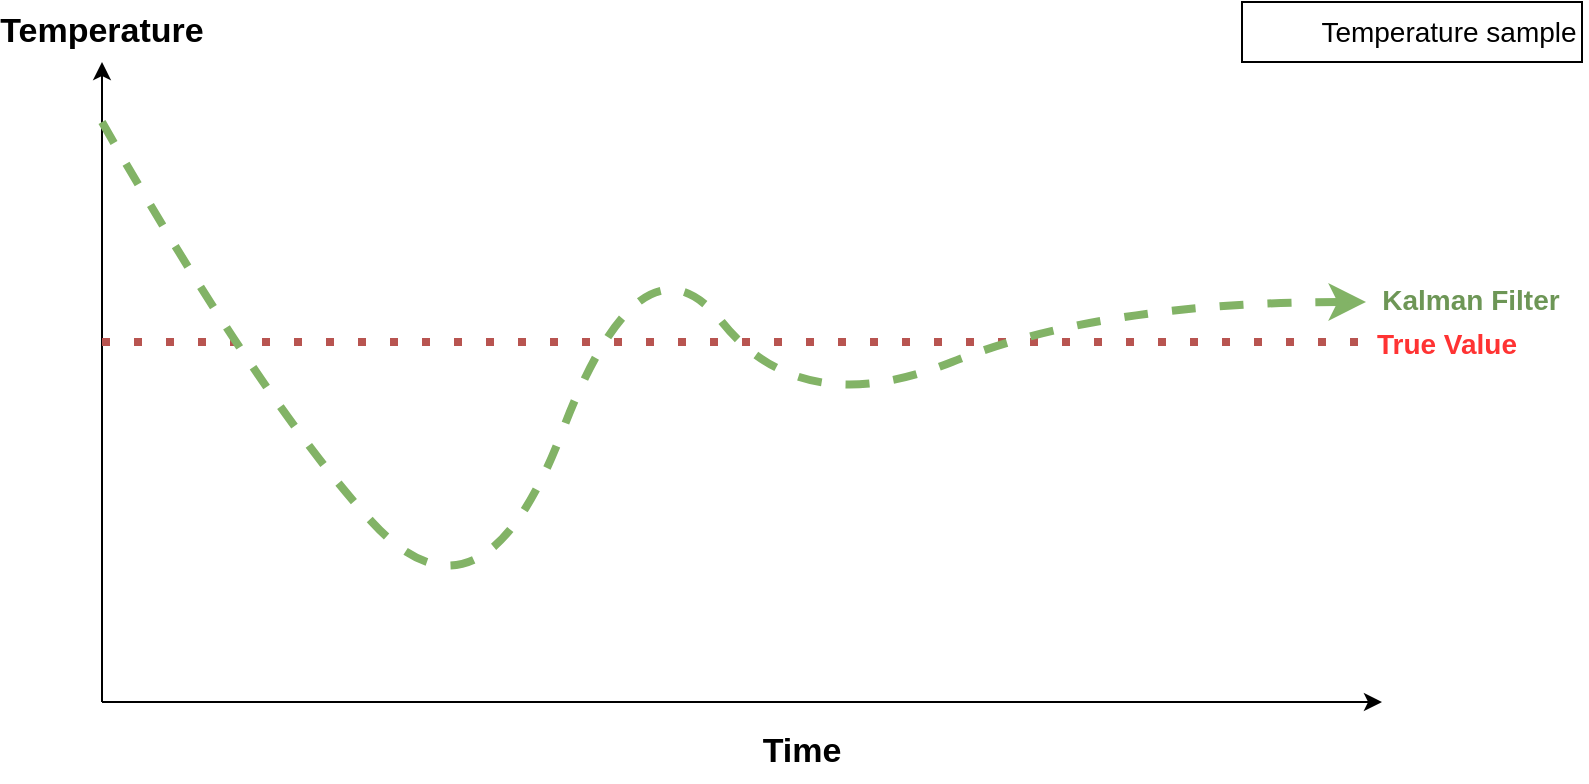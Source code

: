 <mxfile version="15.5.8" type="device"><diagram id="pddoWP3z21kAS-lDSCxY" name="Page-1"><mxGraphModel dx="1422" dy="747" grid="1" gridSize="10" guides="1" tooltips="1" connect="1" arrows="1" fold="1" page="1" pageScale="1" pageWidth="850" pageHeight="1100" math="0" shadow="0"><root><mxCell id="0"/><mxCell id="1" parent="0"/><mxCell id="SVk3B1n7rBWMW313F7Og-2" value="" style="endArrow=classic;html=1;rounded=0;" edge="1" parent="1"><mxGeometry width="50" height="50" relative="1" as="geometry"><mxPoint x="120" y="480" as="sourcePoint"/><mxPoint x="760" y="480" as="targetPoint"/></mxGeometry></mxCell><mxCell id="SVk3B1n7rBWMW313F7Og-3" value="" style="endArrow=classic;html=1;rounded=0;" edge="1" parent="1"><mxGeometry width="50" height="50" relative="1" as="geometry"><mxPoint x="120" y="480" as="sourcePoint"/><mxPoint x="120" y="160" as="targetPoint"/></mxGeometry></mxCell><mxCell id="SVk3B1n7rBWMW313F7Og-4" value="Temperature" style="text;html=1;strokeColor=none;fillColor=none;align=center;verticalAlign=middle;whiteSpace=wrap;rounded=0;fontStyle=1;fontSize=17;" vertex="1" parent="1"><mxGeometry x="90" y="130" width="60" height="30" as="geometry"/></mxCell><mxCell id="SVk3B1n7rBWMW313F7Og-5" value="Time" style="text;html=1;strokeColor=none;fillColor=none;align=center;verticalAlign=middle;whiteSpace=wrap;rounded=0;fontStyle=1;fontSize=17;" vertex="1" parent="1"><mxGeometry x="440" y="490" width="60" height="30" as="geometry"/></mxCell><mxCell id="SVk3B1n7rBWMW313F7Og-6" value="" style="endArrow=none;dashed=1;html=1;dashPattern=1 3;strokeWidth=4;rounded=0;fontSize=17;fillColor=#f8cecc;strokeColor=#b85450;" edge="1" parent="1"><mxGeometry width="50" height="50" relative="1" as="geometry"><mxPoint x="120" y="300" as="sourcePoint"/><mxPoint x="760" y="300" as="targetPoint"/></mxGeometry></mxCell><mxCell id="SVk3B1n7rBWMW313F7Og-8" value="&lt;span style=&quot;&quot;&gt;&lt;font style=&quot;font-size: 14px&quot;&gt;True Value&lt;/font&gt;&lt;/span&gt;" style="text;html=1;strokeColor=none;fillColor=none;align=center;verticalAlign=middle;whiteSpace=wrap;rounded=0;fontStyle=1;fontSize=17;fontColor=#FF3333;" vertex="1" parent="1"><mxGeometry x="740" y="286" width="105" height="30" as="geometry"/></mxCell><mxCell id="SVk3B1n7rBWMW313F7Og-9" value="" style="shape=image;html=1;verticalAlign=top;verticalLabelPosition=bottom;labelBackgroundColor=#ffffff;imageAspect=0;aspect=fixed;image=https://cdn0.iconfinder.com/data/icons/octicons/1024/x-128.png;fontSize=14;fontColor=#FF3333;fillColor=none;" vertex="1" parent="1"><mxGeometry x="150" y="360" width="20" height="20" as="geometry"/></mxCell><mxCell id="SVk3B1n7rBWMW313F7Og-11" value="" style="shape=image;html=1;verticalAlign=top;verticalLabelPosition=bottom;labelBackgroundColor=#ffffff;imageAspect=0;aspect=fixed;image=https://cdn0.iconfinder.com/data/icons/octicons/1024/x-128.png;fontSize=14;fontColor=#FF3333;fillColor=none;" vertex="1" parent="1"><mxGeometry x="190" y="260" width="20" height="20" as="geometry"/></mxCell><mxCell id="SVk3B1n7rBWMW313F7Og-12" value="" style="shape=image;html=1;verticalAlign=top;verticalLabelPosition=bottom;labelBackgroundColor=#ffffff;imageAspect=0;aspect=fixed;image=https://cdn0.iconfinder.com/data/icons/octicons/1024/x-128.png;fontSize=14;fontColor=#FF3333;fillColor=none;" vertex="1" parent="1"><mxGeometry x="230" y="410" width="20" height="20" as="geometry"/></mxCell><mxCell id="SVk3B1n7rBWMW313F7Og-13" value="" style="shape=image;html=1;verticalAlign=top;verticalLabelPosition=bottom;labelBackgroundColor=#ffffff;imageAspect=0;aspect=fixed;image=https://cdn0.iconfinder.com/data/icons/octicons/1024/x-128.png;fontSize=14;fontColor=#FF3333;fillColor=none;" vertex="1" parent="1"><mxGeometry x="270" y="210" width="20" height="20" as="geometry"/></mxCell><mxCell id="SVk3B1n7rBWMW313F7Og-14" value="" style="shape=image;html=1;verticalAlign=top;verticalLabelPosition=bottom;labelBackgroundColor=#ffffff;imageAspect=0;aspect=fixed;image=https://cdn0.iconfinder.com/data/icons/octicons/1024/x-128.png;fontSize=14;fontColor=#FF3333;fillColor=none;" vertex="1" parent="1"><mxGeometry x="310" y="310" width="20" height="20" as="geometry"/></mxCell><mxCell id="SVk3B1n7rBWMW313F7Og-15" value="" style="shape=image;html=1;verticalAlign=top;verticalLabelPosition=bottom;labelBackgroundColor=#ffffff;imageAspect=0;aspect=fixed;image=https://cdn0.iconfinder.com/data/icons/octicons/1024/x-128.png;fontSize=14;fontColor=#FF3333;fillColor=none;" vertex="1" parent="1"><mxGeometry x="350" y="170" width="20" height="20" as="geometry"/></mxCell><mxCell id="SVk3B1n7rBWMW313F7Og-16" value="" style="shape=image;html=1;verticalAlign=top;verticalLabelPosition=bottom;labelBackgroundColor=#ffffff;imageAspect=0;aspect=fixed;image=https://cdn0.iconfinder.com/data/icons/octicons/1024/x-128.png;fontSize=14;fontColor=#FF3333;fillColor=none;" vertex="1" parent="1"><mxGeometry x="390" y="340" width="20" height="20" as="geometry"/></mxCell><mxCell id="SVk3B1n7rBWMW313F7Og-17" value="" style="shape=image;html=1;verticalAlign=top;verticalLabelPosition=bottom;labelBackgroundColor=#ffffff;imageAspect=0;aspect=fixed;image=https://cdn0.iconfinder.com/data/icons/octicons/1024/x-128.png;fontSize=14;fontColor=#FF3333;fillColor=none;" vertex="1" parent="1"><mxGeometry x="430" y="390" width="20" height="20" as="geometry"/></mxCell><mxCell id="SVk3B1n7rBWMW313F7Og-18" value="" style="shape=image;html=1;verticalAlign=top;verticalLabelPosition=bottom;labelBackgroundColor=#ffffff;imageAspect=0;aspect=fixed;image=https://cdn0.iconfinder.com/data/icons/octicons/1024/x-128.png;fontSize=14;fontColor=#FF3333;fillColor=none;" vertex="1" parent="1"><mxGeometry x="470" y="390" width="20" height="20" as="geometry"/></mxCell><mxCell id="SVk3B1n7rBWMW313F7Og-19" value="" style="shape=image;html=1;verticalAlign=top;verticalLabelPosition=bottom;labelBackgroundColor=#ffffff;imageAspect=0;aspect=fixed;image=https://cdn0.iconfinder.com/data/icons/octicons/1024/x-128.png;fontSize=14;fontColor=#FF3333;fillColor=none;" vertex="1" parent="1"><mxGeometry x="470" y="260" width="20" height="20" as="geometry"/></mxCell><mxCell id="SVk3B1n7rBWMW313F7Og-20" value="" style="shape=image;html=1;verticalAlign=top;verticalLabelPosition=bottom;labelBackgroundColor=#ffffff;imageAspect=0;aspect=fixed;image=https://cdn0.iconfinder.com/data/icons/octicons/1024/x-128.png;fontSize=14;fontColor=#FF3333;fillColor=none;" vertex="1" parent="1"><mxGeometry x="510" y="210" width="20" height="20" as="geometry"/></mxCell><mxCell id="SVk3B1n7rBWMW313F7Og-21" value="" style="shape=image;html=1;verticalAlign=top;verticalLabelPosition=bottom;labelBackgroundColor=#ffffff;imageAspect=0;aspect=fixed;image=https://cdn0.iconfinder.com/data/icons/octicons/1024/x-128.png;fontSize=14;fontColor=#FF3333;fillColor=none;" vertex="1" parent="1"><mxGeometry x="550" y="350" width="20" height="20" as="geometry"/></mxCell><mxCell id="SVk3B1n7rBWMW313F7Og-22" value="" style="shape=image;html=1;verticalAlign=top;verticalLabelPosition=bottom;labelBackgroundColor=#ffffff;imageAspect=0;aspect=fixed;image=https://cdn0.iconfinder.com/data/icons/octicons/1024/x-128.png;fontSize=14;fontColor=#FF3333;fillColor=none;" vertex="1" parent="1"><mxGeometry x="590" y="260" width="20" height="20" as="geometry"/></mxCell><mxCell id="SVk3B1n7rBWMW313F7Og-23" value="" style="shape=image;html=1;verticalAlign=top;verticalLabelPosition=bottom;labelBackgroundColor=#ffffff;imageAspect=0;aspect=fixed;image=https://cdn0.iconfinder.com/data/icons/octicons/1024/x-128.png;fontSize=14;fontColor=#FF3333;fillColor=none;" vertex="1" parent="1"><mxGeometry x="630" y="170" width="20" height="20" as="geometry"/></mxCell><mxCell id="SVk3B1n7rBWMW313F7Og-24" value="" style="shape=image;html=1;verticalAlign=top;verticalLabelPosition=bottom;labelBackgroundColor=#ffffff;imageAspect=0;aspect=fixed;image=https://cdn0.iconfinder.com/data/icons/octicons/1024/x-128.png;fontSize=14;fontColor=#FF3333;fillColor=none;" vertex="1" parent="1"><mxGeometry x="630" y="316" width="20" height="20" as="geometry"/></mxCell><mxCell id="SVk3B1n7rBWMW313F7Og-25" value="" style="shape=image;html=1;verticalAlign=top;verticalLabelPosition=bottom;labelBackgroundColor=#ffffff;imageAspect=0;aspect=fixed;image=https://cdn0.iconfinder.com/data/icons/octicons/1024/x-128.png;fontSize=14;fontColor=#FF3333;fillColor=none;" vertex="1" parent="1"><mxGeometry x="670" y="370" width="20" height="20" as="geometry"/></mxCell><mxCell id="SVk3B1n7rBWMW313F7Og-26" value="" style="shape=image;html=1;verticalAlign=top;verticalLabelPosition=bottom;labelBackgroundColor=#ffffff;imageAspect=0;aspect=fixed;image=https://cdn0.iconfinder.com/data/icons/octicons/1024/x-128.png;fontSize=14;fontColor=#FF3333;fillColor=none;" vertex="1" parent="1"><mxGeometry x="710" y="390" width="20" height="20" as="geometry"/></mxCell><mxCell id="SVk3B1n7rBWMW313F7Og-27" value="" style="shape=image;html=1;verticalAlign=top;verticalLabelPosition=bottom;labelBackgroundColor=#ffffff;imageAspect=0;aspect=fixed;image=https://cdn0.iconfinder.com/data/icons/octicons/1024/x-128.png;fontSize=14;fontColor=#FF3333;fillColor=none;" vertex="1" parent="1"><mxGeometry x="750" y="250" width="20" height="20" as="geometry"/></mxCell><mxCell id="SVk3B1n7rBWMW313F7Og-28" value="" style="curved=1;endArrow=classic;html=1;rounded=0;dashed=1;fontSize=14;fontColor=#FF3333;strokeWidth=4;fillColor=#d5e8d4;strokeColor=#82b366;" edge="1" parent="1"><mxGeometry width="50" height="50" relative="1" as="geometry"><mxPoint x="120" y="190" as="sourcePoint"/><mxPoint x="752" y="280" as="targetPoint"/><Array as="points"><mxPoint x="200" y="330"/><mxPoint x="310" y="450"/><mxPoint x="390" y="240"/><mxPoint x="470" y="340"/><mxPoint x="620" y="280"/></Array></mxGeometry></mxCell><mxCell id="SVk3B1n7rBWMW313F7Og-29" value="&lt;span style=&quot;font-size: 14px;&quot;&gt;&lt;font&gt;Kalman Filter&lt;/font&gt;&lt;/span&gt;" style="text;html=1;strokeColor=none;fillColor=none;align=center;verticalAlign=middle;whiteSpace=wrap;rounded=0;fontStyle=1;fontSize=17;fontColor=#6D9656;" vertex="1" parent="1"><mxGeometry x="752" y="264" width="105" height="30" as="geometry"/></mxCell><mxCell id="SVk3B1n7rBWMW313F7Og-30" value="" style="shape=image;html=1;verticalAlign=top;verticalLabelPosition=bottom;labelBackgroundColor=#ffffff;imageAspect=0;aspect=fixed;image=https://cdn0.iconfinder.com/data/icons/octicons/1024/x-128.png;fontSize=14;fontColor=#FF3333;fillColor=none;" vertex="1" parent="1"><mxGeometry x="700" y="135" width="20" height="20" as="geometry"/></mxCell><mxCell id="SVk3B1n7rBWMW313F7Og-31" value="&lt;font color=&quot;#000000&quot;&gt;Temperature sample&lt;/font&gt;" style="text;html=1;align=center;verticalAlign=middle;resizable=0;points=[];autosize=1;strokeColor=none;fillColor=none;fontSize=14;fontColor=#6D9656;" vertex="1" parent="1"><mxGeometry x="722.5" y="135" width="140" height="20" as="geometry"/></mxCell><mxCell id="SVk3B1n7rBWMW313F7Og-32" value="" style="rounded=0;whiteSpace=wrap;html=1;fontSize=14;fontColor=#000000;fillColor=none;" vertex="1" parent="1"><mxGeometry x="690" y="130" width="170" height="30" as="geometry"/></mxCell></root></mxGraphModel></diagram></mxfile>
